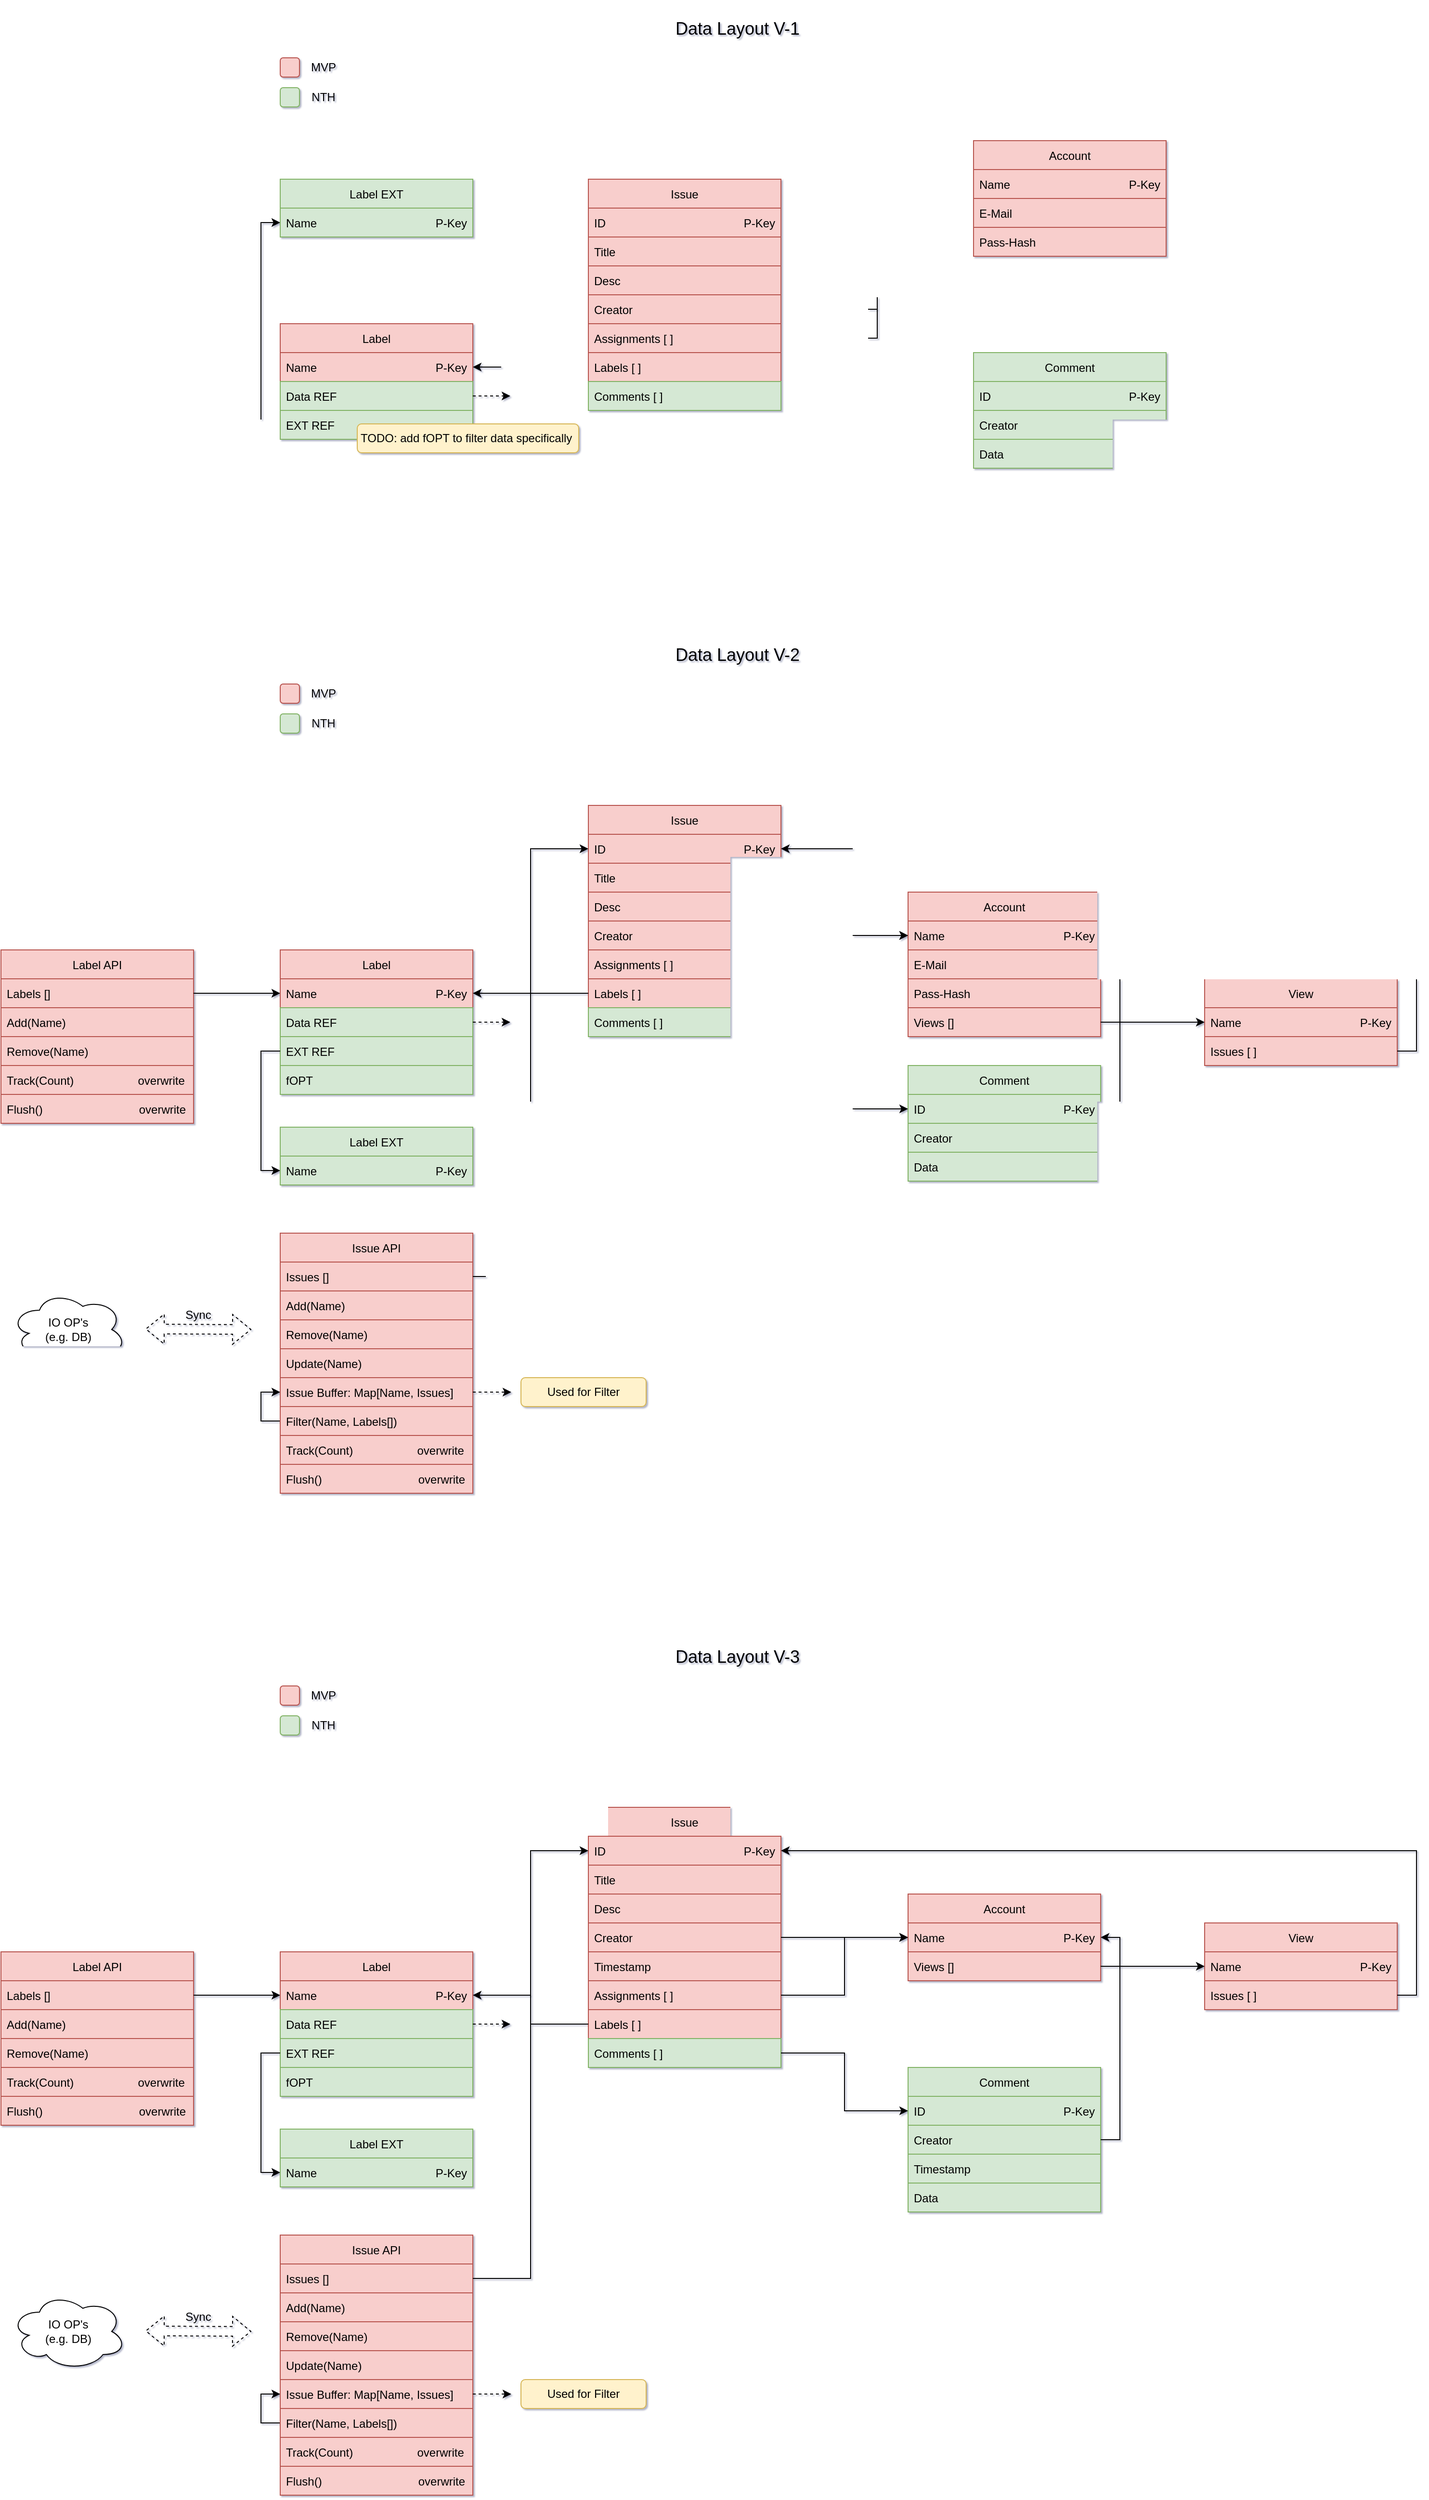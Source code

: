 <mxfile version="20.3.0" type="device"><diagram id="ikag5fUbpsoQiSQibrZU" name="Seite-1"><mxGraphModel dx="2612" dy="1192" grid="1" gridSize="10" guides="1" tooltips="1" connect="1" arrows="1" fold="1" page="0" pageScale="1" pageWidth="827" pageHeight="1169" math="0" shadow="1"><root><mxCell id="0"/><mxCell id="1" parent="0"/><mxCell id="mYfxxWCHPtXtUZ4lxoGE-2" value="Account" style="swimlane;fontStyle=0;childLayout=stackLayout;horizontal=1;startSize=30;horizontalStack=0;resizeParent=1;resizeParentMax=0;resizeLast=0;collapsible=1;marginBottom=0;swimlaneFillColor=default;fillColor=#f8cecc;strokeColor=#b85450;" parent="1" vertex="1"><mxGeometry x="480" y="126" width="200" height="120" as="geometry"/></mxCell><mxCell id="mYfxxWCHPtXtUZ4lxoGE-3" value="Name                                     P-Key" style="text;strokeColor=#b85450;fillColor=#f8cecc;align=left;verticalAlign=middle;spacingLeft=4;spacingRight=4;overflow=hidden;points=[[0,0.5],[1,0.5]];portConstraint=eastwest;rotatable=0;" parent="mYfxxWCHPtXtUZ4lxoGE-2" vertex="1"><mxGeometry y="30" width="200" height="30" as="geometry"/></mxCell><mxCell id="mYfxxWCHPtXtUZ4lxoGE-4" value="E-Mail" style="text;strokeColor=#b85450;fillColor=#f8cecc;align=left;verticalAlign=middle;spacingLeft=4;spacingRight=4;overflow=hidden;points=[[0,0.5],[1,0.5]];portConstraint=eastwest;rotatable=0;" parent="mYfxxWCHPtXtUZ4lxoGE-2" vertex="1"><mxGeometry y="60" width="200" height="30" as="geometry"/></mxCell><mxCell id="mYfxxWCHPtXtUZ4lxoGE-5" value="Pass-Hash" style="text;strokeColor=#b85450;fillColor=#f8cecc;align=left;verticalAlign=middle;spacingLeft=4;spacingRight=4;overflow=hidden;points=[[0,0.5],[1,0.5]];portConstraint=eastwest;rotatable=0;" parent="mYfxxWCHPtXtUZ4lxoGE-2" vertex="1"><mxGeometry y="90" width="200" height="30" as="geometry"/></mxCell><mxCell id="mYfxxWCHPtXtUZ4lxoGE-10" value="Issue" style="swimlane;fontStyle=0;childLayout=stackLayout;horizontal=1;startSize=30;horizontalStack=0;resizeParent=1;resizeParentMax=0;resizeLast=0;collapsible=1;marginBottom=0;swimlaneFillColor=default;fillColor=#f8cecc;strokeColor=#b85450;" parent="1" vertex="1"><mxGeometry x="80" y="166" width="200" height="240" as="geometry"/></mxCell><mxCell id="mYfxxWCHPtXtUZ4lxoGE-11" value="ID                                           P-Key" style="text;strokeColor=#b85450;fillColor=#f8cecc;align=left;verticalAlign=middle;spacingLeft=4;spacingRight=4;overflow=hidden;points=[[0,0.5],[1,0.5]];portConstraint=eastwest;rotatable=0;" parent="mYfxxWCHPtXtUZ4lxoGE-10" vertex="1"><mxGeometry y="30" width="200" height="30" as="geometry"/></mxCell><mxCell id="mYfxxWCHPtXtUZ4lxoGE-12" value="Title" style="text;strokeColor=#b85450;fillColor=#f8cecc;align=left;verticalAlign=middle;spacingLeft=4;spacingRight=4;overflow=hidden;points=[[0,0.5],[1,0.5]];portConstraint=eastwest;rotatable=0;" parent="mYfxxWCHPtXtUZ4lxoGE-10" vertex="1"><mxGeometry y="60" width="200" height="30" as="geometry"/></mxCell><mxCell id="mYfxxWCHPtXtUZ4lxoGE-13" value="Desc" style="text;strokeColor=#b85450;fillColor=#f8cecc;align=left;verticalAlign=middle;spacingLeft=4;spacingRight=4;overflow=hidden;points=[[0,0.5],[1,0.5]];portConstraint=eastwest;rotatable=0;" parent="mYfxxWCHPtXtUZ4lxoGE-10" vertex="1"><mxGeometry y="90" width="200" height="30" as="geometry"/></mxCell><mxCell id="mYfxxWCHPtXtUZ4lxoGE-15" value="Creator" style="text;strokeColor=#b85450;fillColor=#f8cecc;align=left;verticalAlign=middle;spacingLeft=4;spacingRight=4;overflow=hidden;points=[[0,0.5],[1,0.5]];portConstraint=eastwest;rotatable=0;" parent="mYfxxWCHPtXtUZ4lxoGE-10" vertex="1"><mxGeometry y="120" width="200" height="30" as="geometry"/></mxCell><mxCell id="mYfxxWCHPtXtUZ4lxoGE-16" value="Assignments [ ]" style="text;strokeColor=#b85450;fillColor=#f8cecc;align=left;verticalAlign=middle;spacingLeft=4;spacingRight=4;overflow=hidden;points=[[0,0.5],[1,0.5]];portConstraint=eastwest;rotatable=0;" parent="mYfxxWCHPtXtUZ4lxoGE-10" vertex="1"><mxGeometry y="150" width="200" height="30" as="geometry"/></mxCell><mxCell id="mYfxxWCHPtXtUZ4lxoGE-14" value="Labels [ ]" style="text;strokeColor=#b85450;fillColor=#f8cecc;align=left;verticalAlign=middle;spacingLeft=4;spacingRight=4;overflow=hidden;points=[[0,0.5],[1,0.5]];portConstraint=eastwest;rotatable=0;" parent="mYfxxWCHPtXtUZ4lxoGE-10" vertex="1"><mxGeometry y="180" width="200" height="30" as="geometry"/></mxCell><mxCell id="mYfxxWCHPtXtUZ4lxoGE-42" value="Comments [ ]" style="text;strokeColor=#82b366;fillColor=#d5e8d4;align=left;verticalAlign=middle;spacingLeft=4;spacingRight=4;overflow=hidden;points=[[0,0.5],[1,0.5]];portConstraint=eastwest;rotatable=0;" parent="mYfxxWCHPtXtUZ4lxoGE-10" vertex="1"><mxGeometry y="210" width="200" height="30" as="geometry"/></mxCell><mxCell id="mYfxxWCHPtXtUZ4lxoGE-17" value="Label" style="swimlane;fontStyle=0;childLayout=stackLayout;horizontal=1;startSize=30;horizontalStack=0;resizeParent=1;resizeParentMax=0;resizeLast=0;collapsible=1;marginBottom=0;swimlaneFillColor=default;fillColor=#f8cecc;strokeColor=#b85450;" parent="1" vertex="1"><mxGeometry x="-240" y="316" width="200" height="120" as="geometry"/></mxCell><mxCell id="mYfxxWCHPtXtUZ4lxoGE-18" value="Name                                     P-Key" style="text;strokeColor=#b85450;fillColor=#f8cecc;align=left;verticalAlign=middle;spacingLeft=4;spacingRight=4;overflow=hidden;points=[[0,0.5],[1,0.5]];portConstraint=eastwest;rotatable=0;" parent="mYfxxWCHPtXtUZ4lxoGE-17" vertex="1"><mxGeometry y="30" width="200" height="30" as="geometry"/></mxCell><mxCell id="mYfxxWCHPtXtUZ4lxoGE-49" value="Data REF" style="text;strokeColor=#82b366;fillColor=#d5e8d4;align=left;verticalAlign=middle;spacingLeft=4;spacingRight=4;overflow=hidden;points=[[0,0.5],[1,0.5]];portConstraint=eastwest;rotatable=0;" parent="mYfxxWCHPtXtUZ4lxoGE-17" vertex="1"><mxGeometry y="60" width="200" height="30" as="geometry"/></mxCell><mxCell id="mYfxxWCHPtXtUZ4lxoGE-19" value="EXT REF" style="text;strokeColor=#82b366;fillColor=#d5e8d4;align=left;verticalAlign=middle;spacingLeft=4;spacingRight=4;overflow=hidden;points=[[0,0.5],[1,0.5]];portConstraint=eastwest;rotatable=0;" parent="mYfxxWCHPtXtUZ4lxoGE-17" vertex="1"><mxGeometry y="90" width="200" height="30" as="geometry"/></mxCell><mxCell id="mYfxxWCHPtXtUZ4lxoGE-23" style="edgeStyle=orthogonalEdgeStyle;rounded=0;orthogonalLoop=1;jettySize=auto;html=1;exitX=0;exitY=0.5;exitDx=0;exitDy=0;entryX=1;entryY=0.5;entryDx=0;entryDy=0;" parent="1" source="mYfxxWCHPtXtUZ4lxoGE-14" target="mYfxxWCHPtXtUZ4lxoGE-18" edge="1"><mxGeometry relative="1" as="geometry"/></mxCell><mxCell id="mYfxxWCHPtXtUZ4lxoGE-24" style="edgeStyle=orthogonalEdgeStyle;rounded=0;orthogonalLoop=1;jettySize=auto;html=1;exitX=1;exitY=0.5;exitDx=0;exitDy=0;entryX=0;entryY=0.5;entryDx=0;entryDy=0;" parent="1" source="mYfxxWCHPtXtUZ4lxoGE-15" target="mYfxxWCHPtXtUZ4lxoGE-3" edge="1"><mxGeometry relative="1" as="geometry"/></mxCell><mxCell id="mYfxxWCHPtXtUZ4lxoGE-25" style="edgeStyle=orthogonalEdgeStyle;rounded=0;orthogonalLoop=1;jettySize=auto;html=1;exitX=1;exitY=0.5;exitDx=0;exitDy=0;entryX=0;entryY=0.5;entryDx=0;entryDy=0;" parent="1" source="mYfxxWCHPtXtUZ4lxoGE-16" target="mYfxxWCHPtXtUZ4lxoGE-3" edge="1"><mxGeometry relative="1" as="geometry"/></mxCell><mxCell id="mYfxxWCHPtXtUZ4lxoGE-26" value="Label EXT" style="swimlane;fontStyle=0;childLayout=stackLayout;horizontal=1;startSize=30;horizontalStack=0;resizeParent=1;resizeParentMax=0;resizeLast=0;collapsible=1;marginBottom=0;swimlaneFillColor=default;fillColor=#d5e8d4;strokeColor=#82b366;" parent="1" vertex="1"><mxGeometry x="-240" y="166" width="200" height="60" as="geometry"/></mxCell><mxCell id="mYfxxWCHPtXtUZ4lxoGE-27" value="Name                                     P-Key" style="text;strokeColor=#82b366;fillColor=#d5e8d4;align=left;verticalAlign=middle;spacingLeft=4;spacingRight=4;overflow=hidden;points=[[0,0.5],[1,0.5]];portConstraint=eastwest;rotatable=0;" parent="mYfxxWCHPtXtUZ4lxoGE-26" vertex="1"><mxGeometry y="30" width="200" height="30" as="geometry"/></mxCell><mxCell id="mYfxxWCHPtXtUZ4lxoGE-29" style="edgeStyle=orthogonalEdgeStyle;rounded=0;orthogonalLoop=1;jettySize=auto;html=1;exitX=0;exitY=0.5;exitDx=0;exitDy=0;entryX=0;entryY=0.5;entryDx=0;entryDy=0;" parent="1" source="mYfxxWCHPtXtUZ4lxoGE-19" target="mYfxxWCHPtXtUZ4lxoGE-27" edge="1"><mxGeometry relative="1" as="geometry"/></mxCell><mxCell id="mYfxxWCHPtXtUZ4lxoGE-34" value="Comment" style="swimlane;fontStyle=0;childLayout=stackLayout;horizontal=1;startSize=30;horizontalStack=0;resizeParent=1;resizeParentMax=0;resizeLast=0;collapsible=1;marginBottom=0;swimlaneFillColor=default;fillColor=#d5e8d4;strokeColor=#82b366;" parent="1" vertex="1"><mxGeometry x="480" y="346" width="200" height="120" as="geometry"/></mxCell><mxCell id="mYfxxWCHPtXtUZ4lxoGE-35" value="ID                                           P-Key" style="text;strokeColor=#82b366;fillColor=#d5e8d4;align=left;verticalAlign=middle;spacingLeft=4;spacingRight=4;overflow=hidden;points=[[0,0.5],[1,0.5]];portConstraint=eastwest;rotatable=0;" parent="mYfxxWCHPtXtUZ4lxoGE-34" vertex="1"><mxGeometry y="30" width="200" height="30" as="geometry"/></mxCell><mxCell id="mYfxxWCHPtXtUZ4lxoGE-36" value="Creator" style="text;strokeColor=#82b366;fillColor=#d5e8d4;align=left;verticalAlign=middle;spacingLeft=4;spacingRight=4;overflow=hidden;points=[[0,0.5],[1,0.5]];portConstraint=eastwest;rotatable=0;" parent="mYfxxWCHPtXtUZ4lxoGE-34" vertex="1"><mxGeometry y="60" width="200" height="30" as="geometry"/></mxCell><mxCell id="mYfxxWCHPtXtUZ4lxoGE-37" value="Data" style="text;strokeColor=#82b366;fillColor=#d5e8d4;align=left;verticalAlign=middle;spacingLeft=4;spacingRight=4;overflow=hidden;points=[[0,0.5],[1,0.5]];portConstraint=eastwest;rotatable=0;" parent="mYfxxWCHPtXtUZ4lxoGE-34" vertex="1"><mxGeometry y="90" width="200" height="30" as="geometry"/></mxCell><mxCell id="mYfxxWCHPtXtUZ4lxoGE-38" value="" style="rounded=1;whiteSpace=wrap;html=1;strokeColor=#b85450;fillColor=#f8cecc;" parent="1" vertex="1"><mxGeometry x="-240" y="40" width="20" height="20" as="geometry"/></mxCell><mxCell id="mYfxxWCHPtXtUZ4lxoGE-39" value="MVP" style="text;html=1;strokeColor=none;fillColor=none;align=center;verticalAlign=middle;whiteSpace=wrap;rounded=0;" parent="1" vertex="1"><mxGeometry x="-220" y="40" width="50" height="20" as="geometry"/></mxCell><mxCell id="mYfxxWCHPtXtUZ4lxoGE-40" value="" style="rounded=1;whiteSpace=wrap;html=1;strokeColor=#82b366;fillColor=#d5e8d4;" parent="1" vertex="1"><mxGeometry x="-240" y="71" width="20" height="20" as="geometry"/></mxCell><mxCell id="mYfxxWCHPtXtUZ4lxoGE-41" value="NTH" style="text;html=1;strokeColor=none;fillColor=none;align=center;verticalAlign=middle;whiteSpace=wrap;rounded=0;" parent="1" vertex="1"><mxGeometry x="-220" y="71" width="50" height="20" as="geometry"/></mxCell><mxCell id="mYfxxWCHPtXtUZ4lxoGE-43" style="edgeStyle=orthogonalEdgeStyle;rounded=0;orthogonalLoop=1;jettySize=auto;html=1;exitX=1;exitY=0.5;exitDx=0;exitDy=0;entryX=0;entryY=0.5;entryDx=0;entryDy=0;" parent="1" source="mYfxxWCHPtXtUZ4lxoGE-42" target="mYfxxWCHPtXtUZ4lxoGE-35" edge="1"><mxGeometry relative="1" as="geometry"/></mxCell><mxCell id="mYfxxWCHPtXtUZ4lxoGE-44" style="edgeStyle=orthogonalEdgeStyle;rounded=0;orthogonalLoop=1;jettySize=auto;html=1;exitX=1;exitY=0.5;exitDx=0;exitDy=0;entryX=1;entryY=0.5;entryDx=0;entryDy=0;" parent="1" source="mYfxxWCHPtXtUZ4lxoGE-36" target="mYfxxWCHPtXtUZ4lxoGE-3" edge="1"><mxGeometry relative="1" as="geometry"/></mxCell><mxCell id="mYfxxWCHPtXtUZ4lxoGE-45" value="Data Layout V-1" style="text;html=1;strokeColor=none;fillColor=none;align=center;verticalAlign=middle;whiteSpace=wrap;rounded=0;fontSize=18;" parent="1" vertex="1"><mxGeometry x="-310" y="-20" width="1090" height="60" as="geometry"/></mxCell><mxCell id="mYfxxWCHPtXtUZ4lxoGE-51" style="edgeStyle=orthogonalEdgeStyle;rounded=0;orthogonalLoop=1;jettySize=auto;html=1;exitX=1;exitY=0.5;exitDx=0;exitDy=0;dashed=1;" parent="1" source="mYfxxWCHPtXtUZ4lxoGE-49" edge="1"><mxGeometry relative="1" as="geometry"><mxPoint x="90" y="371" as="sourcePoint"/><mxPoint x="-1" y="391" as="targetPoint"/></mxGeometry></mxCell><mxCell id="jWievO1e841sdDCASIuf-1" value="TODO: add fOPT to filter data specifically&amp;nbsp;" style="text;html=1;align=center;verticalAlign=middle;whiteSpace=wrap;rounded=1;fillColor=#fff2cc;strokeColor=#d6b656;" parent="1" vertex="1"><mxGeometry x="-160" y="420" width="230" height="30" as="geometry"/></mxCell><mxCell id="IAHs3VKyaijYuKUp3LM_-73" value="Account" style="swimlane;fontStyle=0;childLayout=stackLayout;horizontal=1;startSize=30;horizontalStack=0;resizeParent=1;resizeParentMax=0;resizeLast=0;collapsible=1;marginBottom=0;swimlaneFillColor=default;fillColor=#f8cecc;strokeColor=#b85450;" parent="1" vertex="1"><mxGeometry x="412" y="906" width="200" height="150" as="geometry"/></mxCell><mxCell id="IAHs3VKyaijYuKUp3LM_-74" value="Name                                     P-Key" style="text;strokeColor=#b85450;fillColor=#f8cecc;align=left;verticalAlign=middle;spacingLeft=4;spacingRight=4;overflow=hidden;points=[[0,0.5],[1,0.5]];portConstraint=eastwest;rotatable=0;" parent="IAHs3VKyaijYuKUp3LM_-73" vertex="1"><mxGeometry y="30" width="200" height="30" as="geometry"/></mxCell><mxCell id="IAHs3VKyaijYuKUp3LM_-75" value="E-Mail" style="text;strokeColor=#b85450;fillColor=#f8cecc;align=left;verticalAlign=middle;spacingLeft=4;spacingRight=4;overflow=hidden;points=[[0,0.5],[1,0.5]];portConstraint=eastwest;rotatable=0;" parent="IAHs3VKyaijYuKUp3LM_-73" vertex="1"><mxGeometry y="60" width="200" height="30" as="geometry"/></mxCell><mxCell id="IAHs3VKyaijYuKUp3LM_-76" value="Pass-Hash" style="text;strokeColor=#b85450;fillColor=#f8cecc;align=left;verticalAlign=middle;spacingLeft=4;spacingRight=4;overflow=hidden;points=[[0,0.5],[1,0.5]];portConstraint=eastwest;rotatable=0;" parent="IAHs3VKyaijYuKUp3LM_-73" vertex="1"><mxGeometry y="90" width="200" height="30" as="geometry"/></mxCell><mxCell id="IAHs3VKyaijYuKUp3LM_-137" value="Views []" style="text;strokeColor=#b85450;fillColor=#f8cecc;align=left;verticalAlign=middle;spacingLeft=4;spacingRight=4;overflow=hidden;points=[[0,0.5],[1,0.5]];portConstraint=eastwest;rotatable=0;" parent="IAHs3VKyaijYuKUp3LM_-73" vertex="1"><mxGeometry y="120" width="200" height="30" as="geometry"/></mxCell><mxCell id="IAHs3VKyaijYuKUp3LM_-77" value="Issue" style="swimlane;fontStyle=0;childLayout=stackLayout;horizontal=1;startSize=30;horizontalStack=0;resizeParent=1;resizeParentMax=0;resizeLast=0;collapsible=1;marginBottom=0;swimlaneFillColor=default;fillColor=#f8cecc;strokeColor=#b85450;" parent="1" vertex="1"><mxGeometry x="80" y="816" width="200" height="240" as="geometry"/></mxCell><mxCell id="IAHs3VKyaijYuKUp3LM_-78" value="ID                                           P-Key" style="text;strokeColor=#b85450;fillColor=#f8cecc;align=left;verticalAlign=middle;spacingLeft=4;spacingRight=4;overflow=hidden;points=[[0,0.5],[1,0.5]];portConstraint=eastwest;rotatable=0;" parent="IAHs3VKyaijYuKUp3LM_-77" vertex="1"><mxGeometry y="30" width="200" height="30" as="geometry"/></mxCell><mxCell id="IAHs3VKyaijYuKUp3LM_-79" value="Title" style="text;strokeColor=#b85450;fillColor=#f8cecc;align=left;verticalAlign=middle;spacingLeft=4;spacingRight=4;overflow=hidden;points=[[0,0.5],[1,0.5]];portConstraint=eastwest;rotatable=0;" parent="IAHs3VKyaijYuKUp3LM_-77" vertex="1"><mxGeometry y="60" width="200" height="30" as="geometry"/></mxCell><mxCell id="IAHs3VKyaijYuKUp3LM_-80" value="Desc" style="text;strokeColor=#b85450;fillColor=#f8cecc;align=left;verticalAlign=middle;spacingLeft=4;spacingRight=4;overflow=hidden;points=[[0,0.5],[1,0.5]];portConstraint=eastwest;rotatable=0;" parent="IAHs3VKyaijYuKUp3LM_-77" vertex="1"><mxGeometry y="90" width="200" height="30" as="geometry"/></mxCell><mxCell id="IAHs3VKyaijYuKUp3LM_-81" value="Creator" style="text;strokeColor=#b85450;fillColor=#f8cecc;align=left;verticalAlign=middle;spacingLeft=4;spacingRight=4;overflow=hidden;points=[[0,0.5],[1,0.5]];portConstraint=eastwest;rotatable=0;" parent="IAHs3VKyaijYuKUp3LM_-77" vertex="1"><mxGeometry y="120" width="200" height="30" as="geometry"/></mxCell><mxCell id="IAHs3VKyaijYuKUp3LM_-82" value="Assignments [ ]" style="text;strokeColor=#b85450;fillColor=#f8cecc;align=left;verticalAlign=middle;spacingLeft=4;spacingRight=4;overflow=hidden;points=[[0,0.5],[1,0.5]];portConstraint=eastwest;rotatable=0;" parent="IAHs3VKyaijYuKUp3LM_-77" vertex="1"><mxGeometry y="150" width="200" height="30" as="geometry"/></mxCell><mxCell id="IAHs3VKyaijYuKUp3LM_-83" value="Labels [ ]" style="text;strokeColor=#b85450;fillColor=#f8cecc;align=left;verticalAlign=middle;spacingLeft=4;spacingRight=4;overflow=hidden;points=[[0,0.5],[1,0.5]];portConstraint=eastwest;rotatable=0;" parent="IAHs3VKyaijYuKUp3LM_-77" vertex="1"><mxGeometry y="180" width="200" height="30" as="geometry"/></mxCell><mxCell id="IAHs3VKyaijYuKUp3LM_-84" value="Comments [ ]" style="text;strokeColor=#82b366;fillColor=#d5e8d4;align=left;verticalAlign=middle;spacingLeft=4;spacingRight=4;overflow=hidden;points=[[0,0.5],[1,0.5]];portConstraint=eastwest;rotatable=0;" parent="IAHs3VKyaijYuKUp3LM_-77" vertex="1"><mxGeometry y="210" width="200" height="30" as="geometry"/></mxCell><mxCell id="IAHs3VKyaijYuKUp3LM_-85" value="Label" style="swimlane;fontStyle=0;childLayout=stackLayout;horizontal=1;startSize=30;horizontalStack=0;resizeParent=1;resizeParentMax=0;resizeLast=0;collapsible=1;marginBottom=0;swimlaneFillColor=default;fillColor=#f8cecc;strokeColor=#b85450;" parent="1" vertex="1"><mxGeometry x="-240" y="966" width="200" height="150" as="geometry"/></mxCell><mxCell id="IAHs3VKyaijYuKUp3LM_-86" value="Name                                     P-Key" style="text;strokeColor=#b85450;fillColor=#f8cecc;align=left;verticalAlign=middle;spacingLeft=4;spacingRight=4;overflow=hidden;points=[[0,0.5],[1,0.5]];portConstraint=eastwest;rotatable=0;" parent="IAHs3VKyaijYuKUp3LM_-85" vertex="1"><mxGeometry y="30" width="200" height="30" as="geometry"/></mxCell><mxCell id="IAHs3VKyaijYuKUp3LM_-87" value="Data REF" style="text;strokeColor=#82b366;fillColor=#d5e8d4;align=left;verticalAlign=middle;spacingLeft=4;spacingRight=4;overflow=hidden;points=[[0,0.5],[1,0.5]];portConstraint=eastwest;rotatable=0;" parent="IAHs3VKyaijYuKUp3LM_-85" vertex="1"><mxGeometry y="60" width="200" height="30" as="geometry"/></mxCell><mxCell id="IAHs3VKyaijYuKUp3LM_-113" value="EXT REF" style="text;strokeColor=#82b366;fillColor=#d5e8d4;align=left;verticalAlign=middle;spacingLeft=4;spacingRight=4;overflow=hidden;points=[[0,0.5],[1,0.5]];portConstraint=eastwest;rotatable=0;" parent="IAHs3VKyaijYuKUp3LM_-85" vertex="1"><mxGeometry y="90" width="200" height="30" as="geometry"/></mxCell><mxCell id="IAHs3VKyaijYuKUp3LM_-88" value="fOPT" style="text;strokeColor=#82b366;fillColor=#d5e8d4;align=left;verticalAlign=middle;spacingLeft=4;spacingRight=4;overflow=hidden;points=[[0,0.5],[1,0.5]];portConstraint=eastwest;rotatable=0;" parent="IAHs3VKyaijYuKUp3LM_-85" vertex="1"><mxGeometry y="120" width="200" height="30" as="geometry"/></mxCell><mxCell id="IAHs3VKyaijYuKUp3LM_-89" style="edgeStyle=orthogonalEdgeStyle;rounded=0;orthogonalLoop=1;jettySize=auto;html=1;exitX=0;exitY=0.5;exitDx=0;exitDy=0;entryX=1;entryY=0.5;entryDx=0;entryDy=0;" parent="1" source="IAHs3VKyaijYuKUp3LM_-83" target="IAHs3VKyaijYuKUp3LM_-86" edge="1"><mxGeometry relative="1" as="geometry"/></mxCell><mxCell id="IAHs3VKyaijYuKUp3LM_-90" style="edgeStyle=orthogonalEdgeStyle;rounded=0;orthogonalLoop=1;jettySize=auto;html=1;exitX=1;exitY=0.5;exitDx=0;exitDy=0;entryX=0;entryY=0.5;entryDx=0;entryDy=0;" parent="1" source="IAHs3VKyaijYuKUp3LM_-81" target="IAHs3VKyaijYuKUp3LM_-74" edge="1"><mxGeometry relative="1" as="geometry"/></mxCell><mxCell id="IAHs3VKyaijYuKUp3LM_-91" style="edgeStyle=orthogonalEdgeStyle;rounded=0;orthogonalLoop=1;jettySize=auto;html=1;exitX=1;exitY=0.5;exitDx=0;exitDy=0;entryX=0;entryY=0.5;entryDx=0;entryDy=0;" parent="1" source="IAHs3VKyaijYuKUp3LM_-82" target="IAHs3VKyaijYuKUp3LM_-74" edge="1"><mxGeometry relative="1" as="geometry"/></mxCell><mxCell id="IAHs3VKyaijYuKUp3LM_-92" value="Label EXT" style="swimlane;fontStyle=0;childLayout=stackLayout;horizontal=1;startSize=30;horizontalStack=0;resizeParent=1;resizeParentMax=0;resizeLast=0;collapsible=1;marginBottom=0;swimlaneFillColor=default;fillColor=#d5e8d4;strokeColor=#82b366;" parent="1" vertex="1"><mxGeometry x="-240" y="1150" width="200" height="60" as="geometry"/></mxCell><mxCell id="IAHs3VKyaijYuKUp3LM_-93" value="Name                                     P-Key" style="text;strokeColor=#82b366;fillColor=#d5e8d4;align=left;verticalAlign=middle;spacingLeft=4;spacingRight=4;overflow=hidden;points=[[0,0.5],[1,0.5]];portConstraint=eastwest;rotatable=0;" parent="IAHs3VKyaijYuKUp3LM_-92" vertex="1"><mxGeometry y="30" width="200" height="30" as="geometry"/></mxCell><mxCell id="IAHs3VKyaijYuKUp3LM_-94" style="edgeStyle=orthogonalEdgeStyle;rounded=0;orthogonalLoop=1;jettySize=auto;html=1;exitX=0;exitY=0.5;exitDx=0;exitDy=0;entryX=0;entryY=0.5;entryDx=0;entryDy=0;" parent="1" source="IAHs3VKyaijYuKUp3LM_-113" target="IAHs3VKyaijYuKUp3LM_-93" edge="1"><mxGeometry relative="1" as="geometry"/></mxCell><mxCell id="IAHs3VKyaijYuKUp3LM_-95" value="Comment" style="swimlane;fontStyle=0;childLayout=stackLayout;horizontal=1;startSize=30;horizontalStack=0;resizeParent=1;resizeParentMax=0;resizeLast=0;collapsible=1;marginBottom=0;swimlaneFillColor=default;fillColor=#d5e8d4;strokeColor=#82b366;" parent="1" vertex="1"><mxGeometry x="412" y="1086" width="200" height="120" as="geometry"/></mxCell><mxCell id="IAHs3VKyaijYuKUp3LM_-96" value="ID                                           P-Key" style="text;strokeColor=#82b366;fillColor=#d5e8d4;align=left;verticalAlign=middle;spacingLeft=4;spacingRight=4;overflow=hidden;points=[[0,0.5],[1,0.5]];portConstraint=eastwest;rotatable=0;" parent="IAHs3VKyaijYuKUp3LM_-95" vertex="1"><mxGeometry y="30" width="200" height="30" as="geometry"/></mxCell><mxCell id="IAHs3VKyaijYuKUp3LM_-97" value="Creator" style="text;strokeColor=#82b366;fillColor=#d5e8d4;align=left;verticalAlign=middle;spacingLeft=4;spacingRight=4;overflow=hidden;points=[[0,0.5],[1,0.5]];portConstraint=eastwest;rotatable=0;" parent="IAHs3VKyaijYuKUp3LM_-95" vertex="1"><mxGeometry y="60" width="200" height="30" as="geometry"/></mxCell><mxCell id="IAHs3VKyaijYuKUp3LM_-98" value="Data" style="text;strokeColor=#82b366;fillColor=#d5e8d4;align=left;verticalAlign=middle;spacingLeft=4;spacingRight=4;overflow=hidden;points=[[0,0.5],[1,0.5]];portConstraint=eastwest;rotatable=0;" parent="IAHs3VKyaijYuKUp3LM_-95" vertex="1"><mxGeometry y="90" width="200" height="30" as="geometry"/></mxCell><mxCell id="IAHs3VKyaijYuKUp3LM_-99" value="" style="rounded=1;whiteSpace=wrap;html=1;strokeColor=#b85450;fillColor=#f8cecc;" parent="1" vertex="1"><mxGeometry x="-240" y="690" width="20" height="20" as="geometry"/></mxCell><mxCell id="IAHs3VKyaijYuKUp3LM_-100" value="MVP" style="text;html=1;strokeColor=none;fillColor=none;align=center;verticalAlign=middle;whiteSpace=wrap;rounded=0;" parent="1" vertex="1"><mxGeometry x="-220" y="690" width="50" height="20" as="geometry"/></mxCell><mxCell id="IAHs3VKyaijYuKUp3LM_-101" value="" style="rounded=1;whiteSpace=wrap;html=1;strokeColor=#82b366;fillColor=#d5e8d4;" parent="1" vertex="1"><mxGeometry x="-240" y="721" width="20" height="20" as="geometry"/></mxCell><mxCell id="IAHs3VKyaijYuKUp3LM_-102" value="NTH" style="text;html=1;strokeColor=none;fillColor=none;align=center;verticalAlign=middle;whiteSpace=wrap;rounded=0;" parent="1" vertex="1"><mxGeometry x="-220" y="721" width="50" height="20" as="geometry"/></mxCell><mxCell id="IAHs3VKyaijYuKUp3LM_-103" style="edgeStyle=orthogonalEdgeStyle;rounded=0;orthogonalLoop=1;jettySize=auto;html=1;exitX=1;exitY=0.5;exitDx=0;exitDy=0;entryX=0;entryY=0.5;entryDx=0;entryDy=0;" parent="1" source="IAHs3VKyaijYuKUp3LM_-84" target="IAHs3VKyaijYuKUp3LM_-96" edge="1"><mxGeometry relative="1" as="geometry"/></mxCell><mxCell id="IAHs3VKyaijYuKUp3LM_-104" style="edgeStyle=orthogonalEdgeStyle;rounded=0;orthogonalLoop=1;jettySize=auto;html=1;exitX=1;exitY=0.5;exitDx=0;exitDy=0;entryX=1;entryY=0.5;entryDx=0;entryDy=0;" parent="1" source="IAHs3VKyaijYuKUp3LM_-97" target="IAHs3VKyaijYuKUp3LM_-74" edge="1"><mxGeometry relative="1" as="geometry"/></mxCell><mxCell id="IAHs3VKyaijYuKUp3LM_-105" value="Data Layout V-2" style="text;html=1;strokeColor=none;fillColor=none;align=center;verticalAlign=middle;whiteSpace=wrap;rounded=0;fontSize=18;" parent="1" vertex="1"><mxGeometry x="-310" y="630" width="1090" height="60" as="geometry"/></mxCell><mxCell id="IAHs3VKyaijYuKUp3LM_-106" style="edgeStyle=orthogonalEdgeStyle;rounded=0;orthogonalLoop=1;jettySize=auto;html=1;exitX=1;exitY=0.5;exitDx=0;exitDy=0;dashed=1;" parent="1" source="IAHs3VKyaijYuKUp3LM_-87" edge="1"><mxGeometry relative="1" as="geometry"><mxPoint x="90" y="1021" as="sourcePoint"/><mxPoint x="-1" y="1041" as="targetPoint"/></mxGeometry></mxCell><mxCell id="IAHs3VKyaijYuKUp3LM_-132" value="View" style="swimlane;fontStyle=0;childLayout=stackLayout;horizontal=1;startSize=30;horizontalStack=0;resizeParent=1;resizeParentMax=0;resizeLast=0;collapsible=1;marginBottom=0;swimlaneFillColor=default;fillColor=#f8cecc;strokeColor=#b85450;" parent="1" vertex="1"><mxGeometry x="720" y="996" width="200" height="90" as="geometry"/></mxCell><mxCell id="IAHs3VKyaijYuKUp3LM_-133" value="Name                                     P-Key" style="text;strokeColor=#b85450;fillColor=#f8cecc;align=left;verticalAlign=middle;spacingLeft=4;spacingRight=4;overflow=hidden;points=[[0,0.5],[1,0.5]];portConstraint=eastwest;rotatable=0;" parent="IAHs3VKyaijYuKUp3LM_-132" vertex="1"><mxGeometry y="30" width="200" height="30" as="geometry"/></mxCell><mxCell id="IAHs3VKyaijYuKUp3LM_-135" value="Issues [ ]" style="text;strokeColor=#b85450;fillColor=#f8cecc;align=left;verticalAlign=middle;spacingLeft=4;spacingRight=4;overflow=hidden;points=[[0,0.5],[1,0.5]];portConstraint=eastwest;rotatable=0;" parent="IAHs3VKyaijYuKUp3LM_-132" vertex="1"><mxGeometry y="60" width="200" height="30" as="geometry"/></mxCell><mxCell id="IAHs3VKyaijYuKUp3LM_-138" style="edgeStyle=orthogonalEdgeStyle;rounded=0;orthogonalLoop=1;jettySize=auto;html=1;exitX=1;exitY=0.5;exitDx=0;exitDy=0;entryX=0;entryY=0.5;entryDx=0;entryDy=0;" parent="1" source="IAHs3VKyaijYuKUp3LM_-137" target="IAHs3VKyaijYuKUp3LM_-133" edge="1"><mxGeometry relative="1" as="geometry"/></mxCell><mxCell id="IAHs3VKyaijYuKUp3LM_-145" style="edgeStyle=orthogonalEdgeStyle;rounded=0;orthogonalLoop=1;jettySize=auto;html=1;exitX=1;exitY=0.5;exitDx=0;exitDy=0;entryX=1;entryY=0.5;entryDx=0;entryDy=0;" parent="1" source="IAHs3VKyaijYuKUp3LM_-135" target="IAHs3VKyaijYuKUp3LM_-78" edge="1"><mxGeometry relative="1" as="geometry"/></mxCell><mxCell id="IAHs3VKyaijYuKUp3LM_-146" value="IO OP's&lt;br&gt;(e.g. DB)" style="ellipse;shape=cloud;whiteSpace=wrap;html=1;" parent="1" vertex="1"><mxGeometry x="-520" y="1320" width="120" height="80" as="geometry"/></mxCell><mxCell id="IAHs3VKyaijYuKUp3LM_-151" value="" style="shape=flexArrow;endArrow=classic;startArrow=classic;html=1;rounded=0;dashed=1;" parent="1" edge="1"><mxGeometry width="100" height="100" relative="1" as="geometry"><mxPoint x="-380" y="1359.5" as="sourcePoint"/><mxPoint x="-270" y="1360" as="targetPoint"/></mxGeometry></mxCell><mxCell id="IAHs3VKyaijYuKUp3LM_-163" value="Issue API" style="swimlane;fontStyle=0;childLayout=stackLayout;horizontal=1;startSize=30;horizontalStack=0;resizeParent=1;resizeParentMax=0;resizeLast=0;collapsible=1;marginBottom=0;swimlaneFillColor=default;fillColor=#f8cecc;strokeColor=#b85450;" parent="1" vertex="1"><mxGeometry x="-240" y="1260" width="200" height="270" as="geometry"/></mxCell><mxCell id="IAHs3VKyaijYuKUp3LM_-188" value="Issues []" style="text;strokeColor=#b85450;fillColor=#f8cecc;align=left;verticalAlign=middle;spacingLeft=4;spacingRight=4;overflow=hidden;points=[[0,0.5],[1,0.5]];portConstraint=eastwest;rotatable=0;" parent="IAHs3VKyaijYuKUp3LM_-163" vertex="1"><mxGeometry y="30" width="200" height="30" as="geometry"/></mxCell><mxCell id="IAHs3VKyaijYuKUp3LM_-201" value="Add(Name)" style="text;strokeColor=#b85450;fillColor=#f8cecc;align=left;verticalAlign=middle;spacingLeft=4;spacingRight=4;overflow=hidden;points=[[0,0.5],[1,0.5]];portConstraint=eastwest;rotatable=0;" parent="IAHs3VKyaijYuKUp3LM_-163" vertex="1"><mxGeometry y="60" width="200" height="30" as="geometry"/></mxCell><mxCell id="IAHs3VKyaijYuKUp3LM_-202" value="Remove(Name)" style="text;strokeColor=#b85450;fillColor=#f8cecc;align=left;verticalAlign=middle;spacingLeft=4;spacingRight=4;overflow=hidden;points=[[0,0.5],[1,0.5]];portConstraint=eastwest;rotatable=0;" parent="IAHs3VKyaijYuKUp3LM_-163" vertex="1"><mxGeometry y="90" width="200" height="30" as="geometry"/></mxCell><mxCell id="IAHs3VKyaijYuKUp3LM_-203" value="Update(Name)" style="text;strokeColor=#b85450;fillColor=#f8cecc;align=left;verticalAlign=middle;spacingLeft=4;spacingRight=4;overflow=hidden;points=[[0,0.5],[1,0.5]];portConstraint=eastwest;rotatable=0;" parent="IAHs3VKyaijYuKUp3LM_-163" vertex="1"><mxGeometry y="120" width="200" height="30" as="geometry"/></mxCell><mxCell id="IAHs3VKyaijYuKUp3LM_-164" value="Issue Buffer: Map[Name, Issues]" style="text;strokeColor=#b85450;fillColor=#f8cecc;align=left;verticalAlign=middle;spacingLeft=4;spacingRight=4;overflow=hidden;points=[[0,0.5],[1,0.5]];portConstraint=eastwest;rotatable=0;" parent="IAHs3VKyaijYuKUp3LM_-163" vertex="1"><mxGeometry y="150" width="200" height="30" as="geometry"/></mxCell><mxCell id="IAHs3VKyaijYuKUp3LM_-200" style="edgeStyle=orthogonalEdgeStyle;rounded=0;orthogonalLoop=1;jettySize=auto;html=1;exitX=0;exitY=0.5;exitDx=0;exitDy=0;entryX=0;entryY=0.5;entryDx=0;entryDy=0;endArrow=classic;endFill=1;" parent="IAHs3VKyaijYuKUp3LM_-163" source="IAHs3VKyaijYuKUp3LM_-166" target="IAHs3VKyaijYuKUp3LM_-164" edge="1"><mxGeometry relative="1" as="geometry"><Array as="points"><mxPoint x="-20" y="195"/><mxPoint x="-20" y="165"/></Array></mxGeometry></mxCell><mxCell id="IAHs3VKyaijYuKUp3LM_-166" value="Filter(Name, Labels[])" style="text;strokeColor=#b85450;fillColor=#f8cecc;align=left;verticalAlign=middle;spacingLeft=4;spacingRight=4;overflow=hidden;points=[[0,0.5],[1,0.5]];portConstraint=eastwest;rotatable=0;" parent="IAHs3VKyaijYuKUp3LM_-163" vertex="1"><mxGeometry y="180" width="200" height="30" as="geometry"/></mxCell><mxCell id="IAHs3VKyaijYuKUp3LM_-168" value="Track(Count)                    overwrite" style="text;strokeColor=#b85450;fillColor=#f8cecc;align=left;verticalAlign=middle;spacingLeft=4;spacingRight=4;overflow=hidden;points=[[0,0.5],[1,0.5]];portConstraint=eastwest;rotatable=0;" parent="IAHs3VKyaijYuKUp3LM_-163" vertex="1"><mxGeometry y="210" width="200" height="30" as="geometry"/></mxCell><mxCell id="IAHs3VKyaijYuKUp3LM_-169" value="Flush()                              overwrite" style="text;strokeColor=#b85450;fillColor=#f8cecc;align=left;verticalAlign=middle;spacingLeft=4;spacingRight=4;overflow=hidden;points=[[0,0.5],[1,0.5]];portConstraint=eastwest;rotatable=0;" parent="IAHs3VKyaijYuKUp3LM_-163" vertex="1"><mxGeometry y="240" width="200" height="30" as="geometry"/></mxCell><mxCell id="IAHs3VKyaijYuKUp3LM_-160" value="Used for Filter" style="text;html=1;align=center;verticalAlign=middle;whiteSpace=wrap;rounded=1;fillColor=#fff2cc;strokeColor=#d6b656;" parent="1" vertex="1"><mxGeometry x="10" y="1410" width="130" height="30" as="geometry"/></mxCell><mxCell id="IAHs3VKyaijYuKUp3LM_-187" value="Sync" style="text;html=1;strokeColor=none;fillColor=none;align=center;verticalAlign=middle;whiteSpace=wrap;rounded=0;" parent="1" vertex="1"><mxGeometry x="-360" y="1340" width="70" height="10" as="geometry"/></mxCell><mxCell id="IAHs3VKyaijYuKUp3LM_-189" style="edgeStyle=orthogonalEdgeStyle;rounded=0;orthogonalLoop=1;jettySize=auto;html=1;exitX=1;exitY=0.5;exitDx=0;exitDy=0;entryX=0;entryY=0.5;entryDx=0;entryDy=0;endArrow=classic;endFill=1;" parent="1" source="IAHs3VKyaijYuKUp3LM_-188" target="IAHs3VKyaijYuKUp3LM_-78" edge="1"><mxGeometry relative="1" as="geometry"/></mxCell><mxCell id="IAHs3VKyaijYuKUp3LM_-190" value="Label API" style="swimlane;fontStyle=0;childLayout=stackLayout;horizontal=1;startSize=30;horizontalStack=0;resizeParent=1;resizeParentMax=0;resizeLast=0;collapsible=1;marginBottom=0;swimlaneFillColor=default;fillColor=#f8cecc;strokeColor=#b85450;" parent="1" vertex="1"><mxGeometry x="-530" y="966" width="200" height="180" as="geometry"/></mxCell><mxCell id="IAHs3VKyaijYuKUp3LM_-192" value="Labels []" style="text;strokeColor=#b85450;fillColor=#f8cecc;align=left;verticalAlign=middle;spacingLeft=4;spacingRight=4;overflow=hidden;points=[[0,0.5],[1,0.5]];portConstraint=eastwest;rotatable=0;" parent="IAHs3VKyaijYuKUp3LM_-190" vertex="1"><mxGeometry y="30" width="200" height="30" as="geometry"/></mxCell><mxCell id="IAHs3VKyaijYuKUp3LM_-196" value="Add(Name)" style="text;strokeColor=#b85450;fillColor=#f8cecc;align=left;verticalAlign=middle;spacingLeft=4;spacingRight=4;overflow=hidden;points=[[0,0.5],[1,0.5]];portConstraint=eastwest;rotatable=0;" parent="IAHs3VKyaijYuKUp3LM_-190" vertex="1"><mxGeometry y="60" width="200" height="30" as="geometry"/></mxCell><mxCell id="IAHs3VKyaijYuKUp3LM_-193" value="Remove(Name)" style="text;strokeColor=#b85450;fillColor=#f8cecc;align=left;verticalAlign=middle;spacingLeft=4;spacingRight=4;overflow=hidden;points=[[0,0.5],[1,0.5]];portConstraint=eastwest;rotatable=0;" parent="IAHs3VKyaijYuKUp3LM_-190" vertex="1"><mxGeometry y="90" width="200" height="30" as="geometry"/></mxCell><mxCell id="IAHs3VKyaijYuKUp3LM_-194" value="Track(Count)                    overwrite" style="text;strokeColor=#b85450;fillColor=#f8cecc;align=left;verticalAlign=middle;spacingLeft=4;spacingRight=4;overflow=hidden;points=[[0,0.5],[1,0.5]];portConstraint=eastwest;rotatable=0;" parent="IAHs3VKyaijYuKUp3LM_-190" vertex="1"><mxGeometry y="120" width="200" height="30" as="geometry"/></mxCell><mxCell id="IAHs3VKyaijYuKUp3LM_-195" value="Flush()                              overwrite" style="text;strokeColor=#b85450;fillColor=#f8cecc;align=left;verticalAlign=middle;spacingLeft=4;spacingRight=4;overflow=hidden;points=[[0,0.5],[1,0.5]];portConstraint=eastwest;rotatable=0;" parent="IAHs3VKyaijYuKUp3LM_-190" vertex="1"><mxGeometry y="150" width="200" height="30" as="geometry"/></mxCell><mxCell id="IAHs3VKyaijYuKUp3LM_-197" style="edgeStyle=orthogonalEdgeStyle;rounded=0;orthogonalLoop=1;jettySize=auto;html=1;exitX=1;exitY=0.5;exitDx=0;exitDy=0;entryX=0;entryY=0.5;entryDx=0;entryDy=0;endArrow=classic;endFill=1;" parent="1" source="IAHs3VKyaijYuKUp3LM_-192" target="IAHs3VKyaijYuKUp3LM_-86" edge="1"><mxGeometry relative="1" as="geometry"/></mxCell><mxCell id="IAHs3VKyaijYuKUp3LM_-204" style="edgeStyle=orthogonalEdgeStyle;rounded=0;orthogonalLoop=1;jettySize=auto;html=1;exitX=1;exitY=0.5;exitDx=0;exitDy=0;dashed=1;" parent="1" source="IAHs3VKyaijYuKUp3LM_-164" edge="1"><mxGeometry relative="1" as="geometry"><mxPoint x="60" y="1416" as="sourcePoint"/><mxPoint y="1425" as="targetPoint"/></mxGeometry></mxCell><mxCell id="l3g8el9-C6l38-zfUDCM-1" value="Account" style="swimlane;fontStyle=0;childLayout=stackLayout;horizontal=1;startSize=30;horizontalStack=0;resizeParent=1;resizeParentMax=0;resizeLast=0;collapsible=1;marginBottom=0;swimlaneFillColor=default;fillColor=#f8cecc;strokeColor=#b85450;" vertex="1" parent="1"><mxGeometry x="412" y="1946" width="200" height="90" as="geometry"/></mxCell><mxCell id="l3g8el9-C6l38-zfUDCM-2" value="Name                                     P-Key" style="text;strokeColor=#b85450;fillColor=#f8cecc;align=left;verticalAlign=middle;spacingLeft=4;spacingRight=4;overflow=hidden;points=[[0,0.5],[1,0.5]];portConstraint=eastwest;rotatable=0;" vertex="1" parent="l3g8el9-C6l38-zfUDCM-1"><mxGeometry y="30" width="200" height="30" as="geometry"/></mxCell><mxCell id="l3g8el9-C6l38-zfUDCM-5" value="Views []" style="text;strokeColor=#b85450;fillColor=#f8cecc;align=left;verticalAlign=middle;spacingLeft=4;spacingRight=4;overflow=hidden;points=[[0,0.5],[1,0.5]];portConstraint=eastwest;rotatable=0;" vertex="1" parent="l3g8el9-C6l38-zfUDCM-1"><mxGeometry y="60" width="200" height="30" as="geometry"/></mxCell><mxCell id="l3g8el9-C6l38-zfUDCM-6" value="Issue" style="swimlane;fontStyle=0;childLayout=stackLayout;horizontal=1;startSize=30;horizontalStack=0;resizeParent=1;resizeParentMax=0;resizeLast=0;collapsible=1;marginBottom=0;swimlaneFillColor=default;fillColor=#f8cecc;strokeColor=#b85450;" vertex="1" parent="1"><mxGeometry x="80" y="1856" width="200" height="270" as="geometry"/></mxCell><mxCell id="l3g8el9-C6l38-zfUDCM-7" value="ID                                           P-Key" style="text;strokeColor=#b85450;fillColor=#f8cecc;align=left;verticalAlign=middle;spacingLeft=4;spacingRight=4;overflow=hidden;points=[[0,0.5],[1,0.5]];portConstraint=eastwest;rotatable=0;" vertex="1" parent="l3g8el9-C6l38-zfUDCM-6"><mxGeometry y="30" width="200" height="30" as="geometry"/></mxCell><mxCell id="l3g8el9-C6l38-zfUDCM-8" value="Title" style="text;strokeColor=#b85450;fillColor=#f8cecc;align=left;verticalAlign=middle;spacingLeft=4;spacingRight=4;overflow=hidden;points=[[0,0.5],[1,0.5]];portConstraint=eastwest;rotatable=0;" vertex="1" parent="l3g8el9-C6l38-zfUDCM-6"><mxGeometry y="60" width="200" height="30" as="geometry"/></mxCell><mxCell id="l3g8el9-C6l38-zfUDCM-9" value="Desc" style="text;strokeColor=#b85450;fillColor=#f8cecc;align=left;verticalAlign=middle;spacingLeft=4;spacingRight=4;overflow=hidden;points=[[0,0.5],[1,0.5]];portConstraint=eastwest;rotatable=0;" vertex="1" parent="l3g8el9-C6l38-zfUDCM-6"><mxGeometry y="90" width="200" height="30" as="geometry"/></mxCell><mxCell id="l3g8el9-C6l38-zfUDCM-10" value="Creator" style="text;strokeColor=#b85450;fillColor=#f8cecc;align=left;verticalAlign=middle;spacingLeft=4;spacingRight=4;overflow=hidden;points=[[0,0.5],[1,0.5]];portConstraint=eastwest;rotatable=0;" vertex="1" parent="l3g8el9-C6l38-zfUDCM-6"><mxGeometry y="120" width="200" height="30" as="geometry"/></mxCell><mxCell id="l3g8el9-C6l38-zfUDCM-65" value="Timestamp" style="text;strokeColor=#b85450;fillColor=#f8cecc;align=left;verticalAlign=middle;spacingLeft=4;spacingRight=4;overflow=hidden;points=[[0,0.5],[1,0.5]];portConstraint=eastwest;rotatable=0;" vertex="1" parent="l3g8el9-C6l38-zfUDCM-6"><mxGeometry y="150" width="200" height="30" as="geometry"/></mxCell><mxCell id="l3g8el9-C6l38-zfUDCM-11" value="Assignments [ ]" style="text;strokeColor=#b85450;fillColor=#f8cecc;align=left;verticalAlign=middle;spacingLeft=4;spacingRight=4;overflow=hidden;points=[[0,0.5],[1,0.5]];portConstraint=eastwest;rotatable=0;" vertex="1" parent="l3g8el9-C6l38-zfUDCM-6"><mxGeometry y="180" width="200" height="30" as="geometry"/></mxCell><mxCell id="l3g8el9-C6l38-zfUDCM-12" value="Labels [ ]" style="text;strokeColor=#b85450;fillColor=#f8cecc;align=left;verticalAlign=middle;spacingLeft=4;spacingRight=4;overflow=hidden;points=[[0,0.5],[1,0.5]];portConstraint=eastwest;rotatable=0;" vertex="1" parent="l3g8el9-C6l38-zfUDCM-6"><mxGeometry y="210" width="200" height="30" as="geometry"/></mxCell><mxCell id="l3g8el9-C6l38-zfUDCM-13" value="Comments [ ]" style="text;strokeColor=#82b366;fillColor=#d5e8d4;align=left;verticalAlign=middle;spacingLeft=4;spacingRight=4;overflow=hidden;points=[[0,0.5],[1,0.5]];portConstraint=eastwest;rotatable=0;" vertex="1" parent="l3g8el9-C6l38-zfUDCM-6"><mxGeometry y="240" width="200" height="30" as="geometry"/></mxCell><mxCell id="l3g8el9-C6l38-zfUDCM-14" value="Label" style="swimlane;fontStyle=0;childLayout=stackLayout;horizontal=1;startSize=30;horizontalStack=0;resizeParent=1;resizeParentMax=0;resizeLast=0;collapsible=1;marginBottom=0;swimlaneFillColor=default;fillColor=#f8cecc;strokeColor=#b85450;" vertex="1" parent="1"><mxGeometry x="-240" y="2006" width="200" height="150" as="geometry"/></mxCell><mxCell id="l3g8el9-C6l38-zfUDCM-15" value="Name                                     P-Key" style="text;strokeColor=#b85450;fillColor=#f8cecc;align=left;verticalAlign=middle;spacingLeft=4;spacingRight=4;overflow=hidden;points=[[0,0.5],[1,0.5]];portConstraint=eastwest;rotatable=0;" vertex="1" parent="l3g8el9-C6l38-zfUDCM-14"><mxGeometry y="30" width="200" height="30" as="geometry"/></mxCell><mxCell id="l3g8el9-C6l38-zfUDCM-16" value="Data REF" style="text;strokeColor=#82b366;fillColor=#d5e8d4;align=left;verticalAlign=middle;spacingLeft=4;spacingRight=4;overflow=hidden;points=[[0,0.5],[1,0.5]];portConstraint=eastwest;rotatable=0;" vertex="1" parent="l3g8el9-C6l38-zfUDCM-14"><mxGeometry y="60" width="200" height="30" as="geometry"/></mxCell><mxCell id="l3g8el9-C6l38-zfUDCM-17" value="EXT REF" style="text;strokeColor=#82b366;fillColor=#d5e8d4;align=left;verticalAlign=middle;spacingLeft=4;spacingRight=4;overflow=hidden;points=[[0,0.5],[1,0.5]];portConstraint=eastwest;rotatable=0;" vertex="1" parent="l3g8el9-C6l38-zfUDCM-14"><mxGeometry y="90" width="200" height="30" as="geometry"/></mxCell><mxCell id="l3g8el9-C6l38-zfUDCM-18" value="fOPT" style="text;strokeColor=#82b366;fillColor=#d5e8d4;align=left;verticalAlign=middle;spacingLeft=4;spacingRight=4;overflow=hidden;points=[[0,0.5],[1,0.5]];portConstraint=eastwest;rotatable=0;" vertex="1" parent="l3g8el9-C6l38-zfUDCM-14"><mxGeometry y="120" width="200" height="30" as="geometry"/></mxCell><mxCell id="l3g8el9-C6l38-zfUDCM-19" style="edgeStyle=orthogonalEdgeStyle;rounded=0;orthogonalLoop=1;jettySize=auto;html=1;exitX=0;exitY=0.5;exitDx=0;exitDy=0;entryX=1;entryY=0.5;entryDx=0;entryDy=0;" edge="1" parent="1" source="l3g8el9-C6l38-zfUDCM-12" target="l3g8el9-C6l38-zfUDCM-15"><mxGeometry relative="1" as="geometry"/></mxCell><mxCell id="l3g8el9-C6l38-zfUDCM-20" style="edgeStyle=orthogonalEdgeStyle;rounded=0;orthogonalLoop=1;jettySize=auto;html=1;exitX=1;exitY=0.5;exitDx=0;exitDy=0;entryX=0;entryY=0.5;entryDx=0;entryDy=0;" edge="1" parent="1" source="l3g8el9-C6l38-zfUDCM-10" target="l3g8el9-C6l38-zfUDCM-2"><mxGeometry relative="1" as="geometry"/></mxCell><mxCell id="l3g8el9-C6l38-zfUDCM-21" style="edgeStyle=orthogonalEdgeStyle;rounded=0;orthogonalLoop=1;jettySize=auto;html=1;exitX=1;exitY=0.5;exitDx=0;exitDy=0;entryX=0;entryY=0.5;entryDx=0;entryDy=0;" edge="1" parent="1" source="l3g8el9-C6l38-zfUDCM-11" target="l3g8el9-C6l38-zfUDCM-2"><mxGeometry relative="1" as="geometry"/></mxCell><mxCell id="l3g8el9-C6l38-zfUDCM-22" value="Label EXT" style="swimlane;fontStyle=0;childLayout=stackLayout;horizontal=1;startSize=30;horizontalStack=0;resizeParent=1;resizeParentMax=0;resizeLast=0;collapsible=1;marginBottom=0;swimlaneFillColor=default;fillColor=#d5e8d4;strokeColor=#82b366;" vertex="1" parent="1"><mxGeometry x="-240" y="2190" width="200" height="60" as="geometry"/></mxCell><mxCell id="l3g8el9-C6l38-zfUDCM-23" value="Name                                     P-Key" style="text;strokeColor=#82b366;fillColor=#d5e8d4;align=left;verticalAlign=middle;spacingLeft=4;spacingRight=4;overflow=hidden;points=[[0,0.5],[1,0.5]];portConstraint=eastwest;rotatable=0;" vertex="1" parent="l3g8el9-C6l38-zfUDCM-22"><mxGeometry y="30" width="200" height="30" as="geometry"/></mxCell><mxCell id="l3g8el9-C6l38-zfUDCM-24" style="edgeStyle=orthogonalEdgeStyle;rounded=0;orthogonalLoop=1;jettySize=auto;html=1;exitX=0;exitY=0.5;exitDx=0;exitDy=0;entryX=0;entryY=0.5;entryDx=0;entryDy=0;" edge="1" parent="1" source="l3g8el9-C6l38-zfUDCM-17" target="l3g8el9-C6l38-zfUDCM-23"><mxGeometry relative="1" as="geometry"/></mxCell><mxCell id="l3g8el9-C6l38-zfUDCM-25" value="Comment" style="swimlane;fontStyle=0;childLayout=stackLayout;horizontal=1;startSize=30;horizontalStack=0;resizeParent=1;resizeParentMax=0;resizeLast=0;collapsible=1;marginBottom=0;swimlaneFillColor=default;fillColor=#d5e8d4;strokeColor=#82b366;" vertex="1" parent="1"><mxGeometry x="412" y="2126" width="200" height="150" as="geometry"/></mxCell><mxCell id="l3g8el9-C6l38-zfUDCM-26" value="ID                                           P-Key" style="text;strokeColor=#82b366;fillColor=#d5e8d4;align=left;verticalAlign=middle;spacingLeft=4;spacingRight=4;overflow=hidden;points=[[0,0.5],[1,0.5]];portConstraint=eastwest;rotatable=0;" vertex="1" parent="l3g8el9-C6l38-zfUDCM-25"><mxGeometry y="30" width="200" height="30" as="geometry"/></mxCell><mxCell id="l3g8el9-C6l38-zfUDCM-27" value="Creator" style="text;strokeColor=#82b366;fillColor=#d5e8d4;align=left;verticalAlign=middle;spacingLeft=4;spacingRight=4;overflow=hidden;points=[[0,0.5],[1,0.5]];portConstraint=eastwest;rotatable=0;" vertex="1" parent="l3g8el9-C6l38-zfUDCM-25"><mxGeometry y="60" width="200" height="30" as="geometry"/></mxCell><mxCell id="l3g8el9-C6l38-zfUDCM-66" value="Timestamp" style="text;strokeColor=#82b366;fillColor=#d5e8d4;align=left;verticalAlign=middle;spacingLeft=4;spacingRight=4;overflow=hidden;points=[[0,0.5],[1,0.5]];portConstraint=eastwest;rotatable=0;" vertex="1" parent="l3g8el9-C6l38-zfUDCM-25"><mxGeometry y="90" width="200" height="30" as="geometry"/></mxCell><mxCell id="l3g8el9-C6l38-zfUDCM-28" value="Data" style="text;strokeColor=#82b366;fillColor=#d5e8d4;align=left;verticalAlign=middle;spacingLeft=4;spacingRight=4;overflow=hidden;points=[[0,0.5],[1,0.5]];portConstraint=eastwest;rotatable=0;" vertex="1" parent="l3g8el9-C6l38-zfUDCM-25"><mxGeometry y="120" width="200" height="30" as="geometry"/></mxCell><mxCell id="l3g8el9-C6l38-zfUDCM-29" value="" style="rounded=1;whiteSpace=wrap;html=1;strokeColor=#b85450;fillColor=#f8cecc;" vertex="1" parent="1"><mxGeometry x="-240" y="1730" width="20" height="20" as="geometry"/></mxCell><mxCell id="l3g8el9-C6l38-zfUDCM-30" value="MVP" style="text;html=1;strokeColor=none;fillColor=none;align=center;verticalAlign=middle;whiteSpace=wrap;rounded=0;" vertex="1" parent="1"><mxGeometry x="-220" y="1730" width="50" height="20" as="geometry"/></mxCell><mxCell id="l3g8el9-C6l38-zfUDCM-31" value="" style="rounded=1;whiteSpace=wrap;html=1;strokeColor=#82b366;fillColor=#d5e8d4;" vertex="1" parent="1"><mxGeometry x="-240" y="1761" width="20" height="20" as="geometry"/></mxCell><mxCell id="l3g8el9-C6l38-zfUDCM-32" value="NTH" style="text;html=1;strokeColor=none;fillColor=none;align=center;verticalAlign=middle;whiteSpace=wrap;rounded=0;" vertex="1" parent="1"><mxGeometry x="-220" y="1761" width="50" height="20" as="geometry"/></mxCell><mxCell id="l3g8el9-C6l38-zfUDCM-33" style="edgeStyle=orthogonalEdgeStyle;rounded=0;orthogonalLoop=1;jettySize=auto;html=1;exitX=1;exitY=0.5;exitDx=0;exitDy=0;entryX=0;entryY=0.5;entryDx=0;entryDy=0;" edge="1" parent="1" source="l3g8el9-C6l38-zfUDCM-13" target="l3g8el9-C6l38-zfUDCM-26"><mxGeometry relative="1" as="geometry"/></mxCell><mxCell id="l3g8el9-C6l38-zfUDCM-34" style="edgeStyle=orthogonalEdgeStyle;rounded=0;orthogonalLoop=1;jettySize=auto;html=1;exitX=1;exitY=0.5;exitDx=0;exitDy=0;entryX=1;entryY=0.5;entryDx=0;entryDy=0;" edge="1" parent="1" source="l3g8el9-C6l38-zfUDCM-27" target="l3g8el9-C6l38-zfUDCM-2"><mxGeometry relative="1" as="geometry"/></mxCell><mxCell id="l3g8el9-C6l38-zfUDCM-35" value="Data Layout V-3" style="text;html=1;strokeColor=none;fillColor=none;align=center;verticalAlign=middle;whiteSpace=wrap;rounded=0;fontSize=18;" vertex="1" parent="1"><mxGeometry x="-310" y="1670" width="1090" height="60" as="geometry"/></mxCell><mxCell id="l3g8el9-C6l38-zfUDCM-36" style="edgeStyle=orthogonalEdgeStyle;rounded=0;orthogonalLoop=1;jettySize=auto;html=1;exitX=1;exitY=0.5;exitDx=0;exitDy=0;dashed=1;" edge="1" parent="1" source="l3g8el9-C6l38-zfUDCM-16"><mxGeometry relative="1" as="geometry"><mxPoint x="90" y="2061" as="sourcePoint"/><mxPoint x="-1" y="2081" as="targetPoint"/></mxGeometry></mxCell><mxCell id="l3g8el9-C6l38-zfUDCM-37" value="View" style="swimlane;fontStyle=0;childLayout=stackLayout;horizontal=1;startSize=30;horizontalStack=0;resizeParent=1;resizeParentMax=0;resizeLast=0;collapsible=1;marginBottom=0;swimlaneFillColor=default;fillColor=#f8cecc;strokeColor=#b85450;" vertex="1" parent="1"><mxGeometry x="720" y="1976" width="200" height="90" as="geometry"/></mxCell><mxCell id="l3g8el9-C6l38-zfUDCM-38" value="Name                                     P-Key" style="text;strokeColor=#b85450;fillColor=#f8cecc;align=left;verticalAlign=middle;spacingLeft=4;spacingRight=4;overflow=hidden;points=[[0,0.5],[1,0.5]];portConstraint=eastwest;rotatable=0;" vertex="1" parent="l3g8el9-C6l38-zfUDCM-37"><mxGeometry y="30" width="200" height="30" as="geometry"/></mxCell><mxCell id="l3g8el9-C6l38-zfUDCM-39" value="Issues [ ]" style="text;strokeColor=#b85450;fillColor=#f8cecc;align=left;verticalAlign=middle;spacingLeft=4;spacingRight=4;overflow=hidden;points=[[0,0.5],[1,0.5]];portConstraint=eastwest;rotatable=0;" vertex="1" parent="l3g8el9-C6l38-zfUDCM-37"><mxGeometry y="60" width="200" height="30" as="geometry"/></mxCell><mxCell id="l3g8el9-C6l38-zfUDCM-40" style="edgeStyle=orthogonalEdgeStyle;rounded=0;orthogonalLoop=1;jettySize=auto;html=1;exitX=1;exitY=0.5;exitDx=0;exitDy=0;entryX=0;entryY=0.5;entryDx=0;entryDy=0;" edge="1" parent="1" source="l3g8el9-C6l38-zfUDCM-5" target="l3g8el9-C6l38-zfUDCM-38"><mxGeometry relative="1" as="geometry"/></mxCell><mxCell id="l3g8el9-C6l38-zfUDCM-41" style="edgeStyle=orthogonalEdgeStyle;rounded=0;orthogonalLoop=1;jettySize=auto;html=1;exitX=1;exitY=0.5;exitDx=0;exitDy=0;entryX=1;entryY=0.5;entryDx=0;entryDy=0;" edge="1" parent="1" source="l3g8el9-C6l38-zfUDCM-39" target="l3g8el9-C6l38-zfUDCM-7"><mxGeometry relative="1" as="geometry"/></mxCell><mxCell id="l3g8el9-C6l38-zfUDCM-42" value="IO OP's&lt;br&gt;(e.g. DB)" style="ellipse;shape=cloud;whiteSpace=wrap;html=1;" vertex="1" parent="1"><mxGeometry x="-520" y="2360" width="120" height="80" as="geometry"/></mxCell><mxCell id="l3g8el9-C6l38-zfUDCM-43" value="" style="shape=flexArrow;endArrow=classic;startArrow=classic;html=1;rounded=0;dashed=1;" edge="1" parent="1"><mxGeometry width="100" height="100" relative="1" as="geometry"><mxPoint x="-380" y="2399.5" as="sourcePoint"/><mxPoint x="-270" y="2400" as="targetPoint"/></mxGeometry></mxCell><mxCell id="l3g8el9-C6l38-zfUDCM-44" value="Issue API" style="swimlane;fontStyle=0;childLayout=stackLayout;horizontal=1;startSize=30;horizontalStack=0;resizeParent=1;resizeParentMax=0;resizeLast=0;collapsible=1;marginBottom=0;swimlaneFillColor=default;fillColor=#f8cecc;strokeColor=#b85450;" vertex="1" parent="1"><mxGeometry x="-240" y="2300" width="200" height="270" as="geometry"/></mxCell><mxCell id="l3g8el9-C6l38-zfUDCM-45" value="Issues []" style="text;strokeColor=#b85450;fillColor=#f8cecc;align=left;verticalAlign=middle;spacingLeft=4;spacingRight=4;overflow=hidden;points=[[0,0.5],[1,0.5]];portConstraint=eastwest;rotatable=0;" vertex="1" parent="l3g8el9-C6l38-zfUDCM-44"><mxGeometry y="30" width="200" height="30" as="geometry"/></mxCell><mxCell id="l3g8el9-C6l38-zfUDCM-46" value="Add(Name)" style="text;strokeColor=#b85450;fillColor=#f8cecc;align=left;verticalAlign=middle;spacingLeft=4;spacingRight=4;overflow=hidden;points=[[0,0.5],[1,0.5]];portConstraint=eastwest;rotatable=0;" vertex="1" parent="l3g8el9-C6l38-zfUDCM-44"><mxGeometry y="60" width="200" height="30" as="geometry"/></mxCell><mxCell id="l3g8el9-C6l38-zfUDCM-47" value="Remove(Name)" style="text;strokeColor=#b85450;fillColor=#f8cecc;align=left;verticalAlign=middle;spacingLeft=4;spacingRight=4;overflow=hidden;points=[[0,0.5],[1,0.5]];portConstraint=eastwest;rotatable=0;" vertex="1" parent="l3g8el9-C6l38-zfUDCM-44"><mxGeometry y="90" width="200" height="30" as="geometry"/></mxCell><mxCell id="l3g8el9-C6l38-zfUDCM-48" value="Update(Name)" style="text;strokeColor=#b85450;fillColor=#f8cecc;align=left;verticalAlign=middle;spacingLeft=4;spacingRight=4;overflow=hidden;points=[[0,0.5],[1,0.5]];portConstraint=eastwest;rotatable=0;" vertex="1" parent="l3g8el9-C6l38-zfUDCM-44"><mxGeometry y="120" width="200" height="30" as="geometry"/></mxCell><mxCell id="l3g8el9-C6l38-zfUDCM-49" value="Issue Buffer: Map[Name, Issues]" style="text;strokeColor=#b85450;fillColor=#f8cecc;align=left;verticalAlign=middle;spacingLeft=4;spacingRight=4;overflow=hidden;points=[[0,0.5],[1,0.5]];portConstraint=eastwest;rotatable=0;" vertex="1" parent="l3g8el9-C6l38-zfUDCM-44"><mxGeometry y="150" width="200" height="30" as="geometry"/></mxCell><mxCell id="l3g8el9-C6l38-zfUDCM-50" style="edgeStyle=orthogonalEdgeStyle;rounded=0;orthogonalLoop=1;jettySize=auto;html=1;exitX=0;exitY=0.5;exitDx=0;exitDy=0;entryX=0;entryY=0.5;entryDx=0;entryDy=0;endArrow=classic;endFill=1;" edge="1" parent="l3g8el9-C6l38-zfUDCM-44" source="l3g8el9-C6l38-zfUDCM-51" target="l3g8el9-C6l38-zfUDCM-49"><mxGeometry relative="1" as="geometry"><Array as="points"><mxPoint x="-20" y="195"/><mxPoint x="-20" y="165"/></Array></mxGeometry></mxCell><mxCell id="l3g8el9-C6l38-zfUDCM-51" value="Filter(Name, Labels[])" style="text;strokeColor=#b85450;fillColor=#f8cecc;align=left;verticalAlign=middle;spacingLeft=4;spacingRight=4;overflow=hidden;points=[[0,0.5],[1,0.5]];portConstraint=eastwest;rotatable=0;" vertex="1" parent="l3g8el9-C6l38-zfUDCM-44"><mxGeometry y="180" width="200" height="30" as="geometry"/></mxCell><mxCell id="l3g8el9-C6l38-zfUDCM-52" value="Track(Count)                    overwrite" style="text;strokeColor=#b85450;fillColor=#f8cecc;align=left;verticalAlign=middle;spacingLeft=4;spacingRight=4;overflow=hidden;points=[[0,0.5],[1,0.5]];portConstraint=eastwest;rotatable=0;" vertex="1" parent="l3g8el9-C6l38-zfUDCM-44"><mxGeometry y="210" width="200" height="30" as="geometry"/></mxCell><mxCell id="l3g8el9-C6l38-zfUDCM-53" value="Flush()                              overwrite" style="text;strokeColor=#b85450;fillColor=#f8cecc;align=left;verticalAlign=middle;spacingLeft=4;spacingRight=4;overflow=hidden;points=[[0,0.5],[1,0.5]];portConstraint=eastwest;rotatable=0;" vertex="1" parent="l3g8el9-C6l38-zfUDCM-44"><mxGeometry y="240" width="200" height="30" as="geometry"/></mxCell><mxCell id="l3g8el9-C6l38-zfUDCM-54" value="Used for Filter" style="text;html=1;align=center;verticalAlign=middle;whiteSpace=wrap;rounded=1;fillColor=#fff2cc;strokeColor=#d6b656;" vertex="1" parent="1"><mxGeometry x="10" y="2450" width="130" height="30" as="geometry"/></mxCell><mxCell id="l3g8el9-C6l38-zfUDCM-55" value="Sync" style="text;html=1;strokeColor=none;fillColor=none;align=center;verticalAlign=middle;whiteSpace=wrap;rounded=0;" vertex="1" parent="1"><mxGeometry x="-360" y="2380" width="70" height="10" as="geometry"/></mxCell><mxCell id="l3g8el9-C6l38-zfUDCM-56" style="edgeStyle=orthogonalEdgeStyle;rounded=0;orthogonalLoop=1;jettySize=auto;html=1;exitX=1;exitY=0.5;exitDx=0;exitDy=0;entryX=0;entryY=0.5;entryDx=0;entryDy=0;endArrow=classic;endFill=1;" edge="1" parent="1" source="l3g8el9-C6l38-zfUDCM-45" target="l3g8el9-C6l38-zfUDCM-7"><mxGeometry relative="1" as="geometry"/></mxCell><mxCell id="l3g8el9-C6l38-zfUDCM-57" value="Label API" style="swimlane;fontStyle=0;childLayout=stackLayout;horizontal=1;startSize=30;horizontalStack=0;resizeParent=1;resizeParentMax=0;resizeLast=0;collapsible=1;marginBottom=0;swimlaneFillColor=default;fillColor=#f8cecc;strokeColor=#b85450;" vertex="1" parent="1"><mxGeometry x="-530" y="2006" width="200" height="180" as="geometry"/></mxCell><mxCell id="l3g8el9-C6l38-zfUDCM-58" value="Labels []" style="text;strokeColor=#b85450;fillColor=#f8cecc;align=left;verticalAlign=middle;spacingLeft=4;spacingRight=4;overflow=hidden;points=[[0,0.5],[1,0.5]];portConstraint=eastwest;rotatable=0;" vertex="1" parent="l3g8el9-C6l38-zfUDCM-57"><mxGeometry y="30" width="200" height="30" as="geometry"/></mxCell><mxCell id="l3g8el9-C6l38-zfUDCM-59" value="Add(Name)" style="text;strokeColor=#b85450;fillColor=#f8cecc;align=left;verticalAlign=middle;spacingLeft=4;spacingRight=4;overflow=hidden;points=[[0,0.5],[1,0.5]];portConstraint=eastwest;rotatable=0;" vertex="1" parent="l3g8el9-C6l38-zfUDCM-57"><mxGeometry y="60" width="200" height="30" as="geometry"/></mxCell><mxCell id="l3g8el9-C6l38-zfUDCM-60" value="Remove(Name)" style="text;strokeColor=#b85450;fillColor=#f8cecc;align=left;verticalAlign=middle;spacingLeft=4;spacingRight=4;overflow=hidden;points=[[0,0.5],[1,0.5]];portConstraint=eastwest;rotatable=0;" vertex="1" parent="l3g8el9-C6l38-zfUDCM-57"><mxGeometry y="90" width="200" height="30" as="geometry"/></mxCell><mxCell id="l3g8el9-C6l38-zfUDCM-61" value="Track(Count)                    overwrite" style="text;strokeColor=#b85450;fillColor=#f8cecc;align=left;verticalAlign=middle;spacingLeft=4;spacingRight=4;overflow=hidden;points=[[0,0.5],[1,0.5]];portConstraint=eastwest;rotatable=0;" vertex="1" parent="l3g8el9-C6l38-zfUDCM-57"><mxGeometry y="120" width="200" height="30" as="geometry"/></mxCell><mxCell id="l3g8el9-C6l38-zfUDCM-62" value="Flush()                              overwrite" style="text;strokeColor=#b85450;fillColor=#f8cecc;align=left;verticalAlign=middle;spacingLeft=4;spacingRight=4;overflow=hidden;points=[[0,0.5],[1,0.5]];portConstraint=eastwest;rotatable=0;" vertex="1" parent="l3g8el9-C6l38-zfUDCM-57"><mxGeometry y="150" width="200" height="30" as="geometry"/></mxCell><mxCell id="l3g8el9-C6l38-zfUDCM-63" style="edgeStyle=orthogonalEdgeStyle;rounded=0;orthogonalLoop=1;jettySize=auto;html=1;exitX=1;exitY=0.5;exitDx=0;exitDy=0;entryX=0;entryY=0.5;entryDx=0;entryDy=0;endArrow=classic;endFill=1;" edge="1" parent="1" source="l3g8el9-C6l38-zfUDCM-58" target="l3g8el9-C6l38-zfUDCM-15"><mxGeometry relative="1" as="geometry"/></mxCell><mxCell id="l3g8el9-C6l38-zfUDCM-64" style="edgeStyle=orthogonalEdgeStyle;rounded=0;orthogonalLoop=1;jettySize=auto;html=1;exitX=1;exitY=0.5;exitDx=0;exitDy=0;dashed=1;" edge="1" parent="1" source="l3g8el9-C6l38-zfUDCM-49"><mxGeometry relative="1" as="geometry"><mxPoint x="60" y="2456" as="sourcePoint"/><mxPoint y="2465" as="targetPoint"/></mxGeometry></mxCell></root></mxGraphModel></diagram></mxfile>